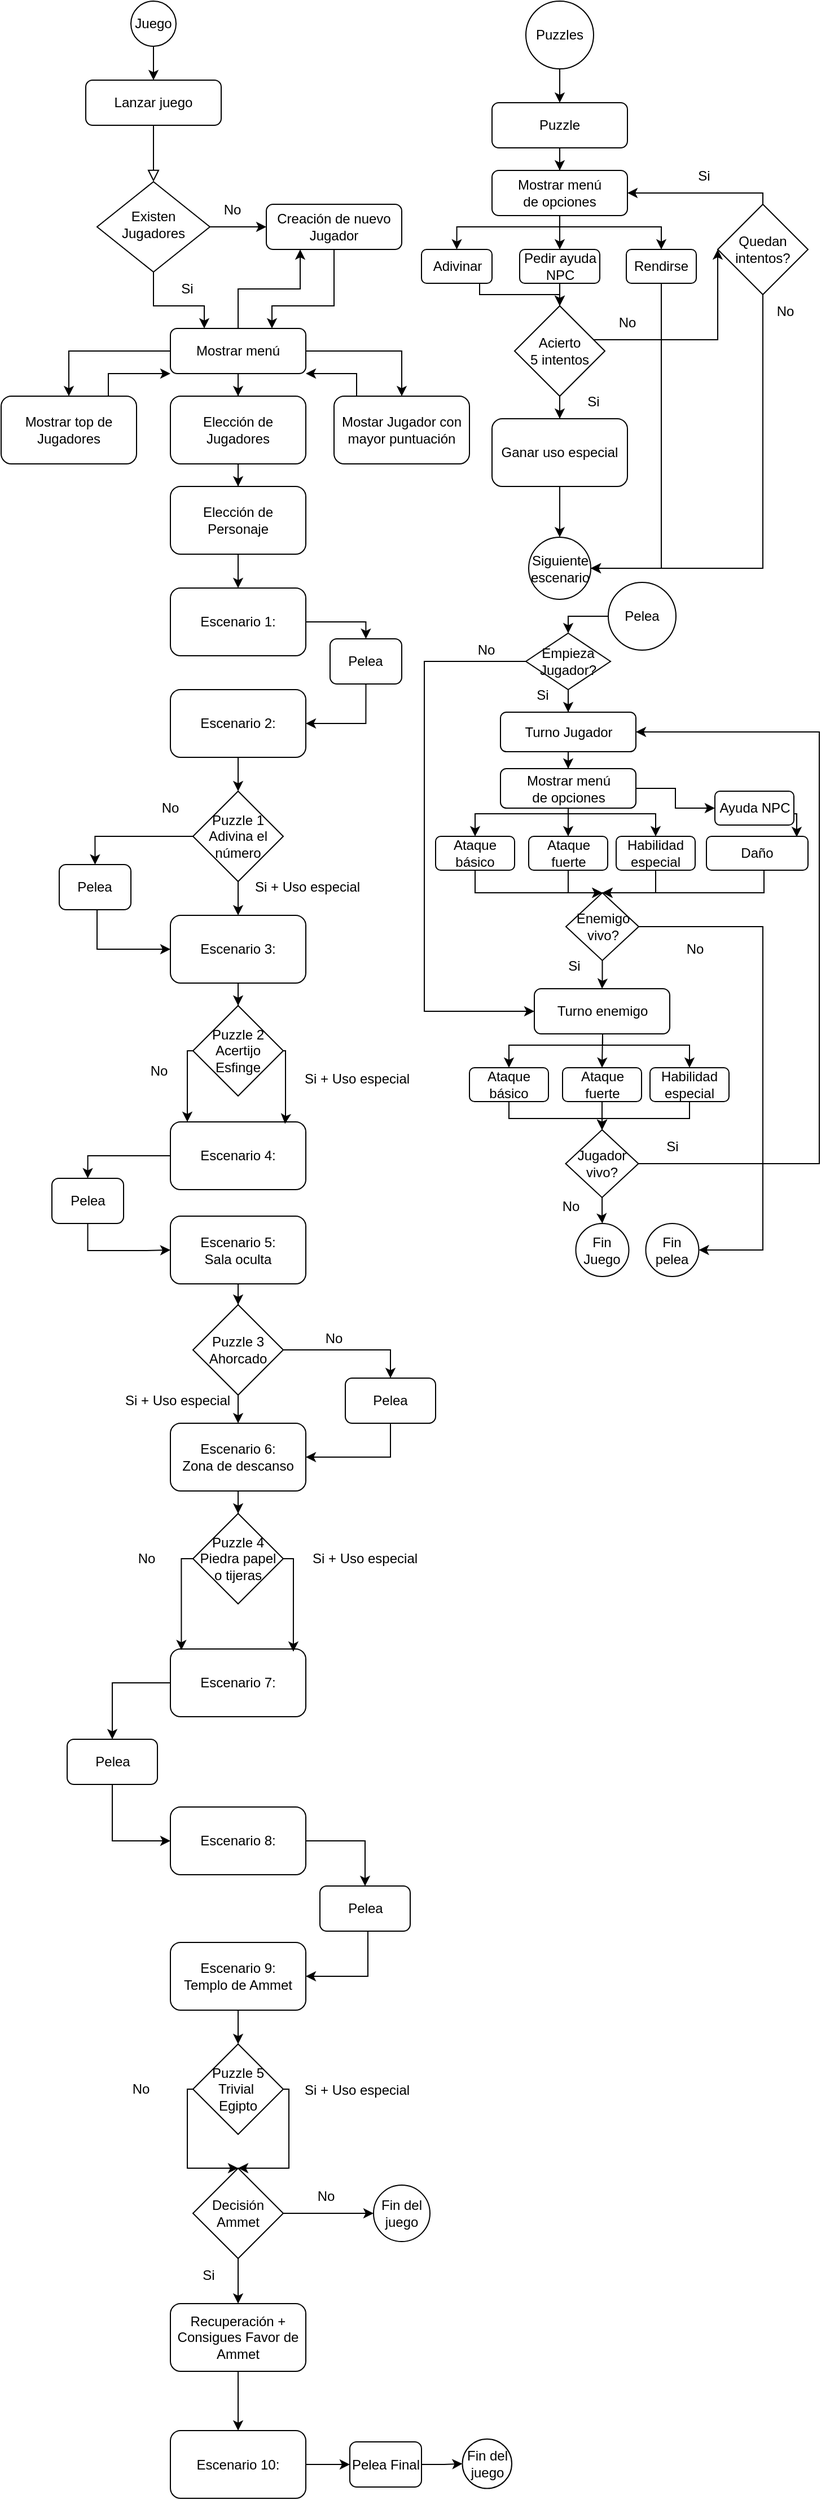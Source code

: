 <mxfile version="27.0.9">
  <diagram id="C5RBs43oDa-KdzZeNtuy" name="Page-1">
    <mxGraphModel dx="1123" dy="711" grid="1" gridSize="10" guides="1" tooltips="1" connect="1" arrows="1" fold="1" page="1" pageScale="1" pageWidth="827" pageHeight="1169" math="0" shadow="0">
      <root>
        <mxCell id="WIyWlLk6GJQsqaUBKTNV-0" />
        <mxCell id="WIyWlLk6GJQsqaUBKTNV-1" parent="WIyWlLk6GJQsqaUBKTNV-0" />
        <mxCell id="WIyWlLk6GJQsqaUBKTNV-2" value="" style="rounded=0;html=1;jettySize=auto;orthogonalLoop=1;fontSize=11;endArrow=block;endFill=0;endSize=8;strokeWidth=1;shadow=0;labelBackgroundColor=none;edgeStyle=orthogonalEdgeStyle;" parent="WIyWlLk6GJQsqaUBKTNV-1" source="WIyWlLk6GJQsqaUBKTNV-3" target="WIyWlLk6GJQsqaUBKTNV-6" edge="1">
          <mxGeometry relative="1" as="geometry" />
        </mxCell>
        <mxCell id="WIyWlLk6GJQsqaUBKTNV-3" value="Lanzar juego" style="rounded=1;whiteSpace=wrap;html=1;fontSize=12;glass=0;strokeWidth=1;shadow=0;" parent="WIyWlLk6GJQsqaUBKTNV-1" vertex="1">
          <mxGeometry x="160" y="80" width="120" height="40" as="geometry" />
        </mxCell>
        <mxCell id="_oAQgHQ9doe4E5g8mVp9-6" style="edgeStyle=orthogonalEdgeStyle;rounded=0;orthogonalLoop=1;jettySize=auto;html=1;entryX=0;entryY=0.5;entryDx=0;entryDy=0;" parent="WIyWlLk6GJQsqaUBKTNV-1" source="WIyWlLk6GJQsqaUBKTNV-6" target="WIyWlLk6GJQsqaUBKTNV-7" edge="1">
          <mxGeometry relative="1" as="geometry" />
        </mxCell>
        <mxCell id="_oAQgHQ9doe4E5g8mVp9-7" style="edgeStyle=orthogonalEdgeStyle;rounded=0;orthogonalLoop=1;jettySize=auto;html=1;entryX=0.25;entryY=0;entryDx=0;entryDy=0;" parent="WIyWlLk6GJQsqaUBKTNV-1" source="WIyWlLk6GJQsqaUBKTNV-6" target="_oAQgHQ9doe4E5g8mVp9-2" edge="1">
          <mxGeometry relative="1" as="geometry">
            <Array as="points">
              <mxPoint x="220" y="280" />
              <mxPoint x="265" y="280" />
            </Array>
          </mxGeometry>
        </mxCell>
        <mxCell id="WIyWlLk6GJQsqaUBKTNV-6" value="Existen Jugadores" style="rhombus;whiteSpace=wrap;html=1;shadow=0;fontFamily=Helvetica;fontSize=12;align=center;strokeWidth=1;spacing=6;spacingTop=-4;" parent="WIyWlLk6GJQsqaUBKTNV-1" vertex="1">
          <mxGeometry x="170" y="170" width="100" height="80" as="geometry" />
        </mxCell>
        <mxCell id="_oAQgHQ9doe4E5g8mVp9-12" style="edgeStyle=orthogonalEdgeStyle;rounded=0;orthogonalLoop=1;jettySize=auto;html=1;entryX=0.75;entryY=0;entryDx=0;entryDy=0;" parent="WIyWlLk6GJQsqaUBKTNV-1" source="WIyWlLk6GJQsqaUBKTNV-7" target="_oAQgHQ9doe4E5g8mVp9-2" edge="1">
          <mxGeometry relative="1" as="geometry">
            <Array as="points">
              <mxPoint x="380" y="280" />
              <mxPoint x="325" y="280" />
            </Array>
          </mxGeometry>
        </mxCell>
        <mxCell id="WIyWlLk6GJQsqaUBKTNV-7" value="Creación de nuevo Jugador" style="rounded=1;whiteSpace=wrap;html=1;fontSize=12;glass=0;strokeWidth=1;shadow=0;" parent="WIyWlLk6GJQsqaUBKTNV-1" vertex="1">
          <mxGeometry x="320" y="190" width="120" height="40" as="geometry" />
        </mxCell>
        <mxCell id="_oAQgHQ9doe4E5g8mVp9-1" style="edgeStyle=orthogonalEdgeStyle;rounded=0;orthogonalLoop=1;jettySize=auto;html=1;" parent="WIyWlLk6GJQsqaUBKTNV-1" source="_oAQgHQ9doe4E5g8mVp9-0" target="WIyWlLk6GJQsqaUBKTNV-3" edge="1">
          <mxGeometry relative="1" as="geometry" />
        </mxCell>
        <mxCell id="_oAQgHQ9doe4E5g8mVp9-0" value="Juego" style="ellipse;whiteSpace=wrap;html=1;aspect=fixed;" parent="WIyWlLk6GJQsqaUBKTNV-1" vertex="1">
          <mxGeometry x="200" y="10" width="40" height="40" as="geometry" />
        </mxCell>
        <mxCell id="_oAQgHQ9doe4E5g8mVp9-16" style="edgeStyle=orthogonalEdgeStyle;rounded=0;orthogonalLoop=1;jettySize=auto;html=1;" parent="WIyWlLk6GJQsqaUBKTNV-1" source="_oAQgHQ9doe4E5g8mVp9-2" target="_oAQgHQ9doe4E5g8mVp9-14" edge="1">
          <mxGeometry relative="1" as="geometry" />
        </mxCell>
        <mxCell id="_oAQgHQ9doe4E5g8mVp9-17" style="edgeStyle=orthogonalEdgeStyle;rounded=0;orthogonalLoop=1;jettySize=auto;html=1;" parent="WIyWlLk6GJQsqaUBKTNV-1" source="_oAQgHQ9doe4E5g8mVp9-2" target="_oAQgHQ9doe4E5g8mVp9-13" edge="1">
          <mxGeometry relative="1" as="geometry" />
        </mxCell>
        <mxCell id="_oAQgHQ9doe4E5g8mVp9-18" style="edgeStyle=orthogonalEdgeStyle;rounded=0;orthogonalLoop=1;jettySize=auto;html=1;" parent="WIyWlLk6GJQsqaUBKTNV-1" source="_oAQgHQ9doe4E5g8mVp9-2" target="_oAQgHQ9doe4E5g8mVp9-15" edge="1">
          <mxGeometry relative="1" as="geometry" />
        </mxCell>
        <mxCell id="MtcDqFp95zHoMJTxopEI-0" style="edgeStyle=orthogonalEdgeStyle;rounded=0;orthogonalLoop=1;jettySize=auto;html=1;entryX=0.25;entryY=1;entryDx=0;entryDy=0;" parent="WIyWlLk6GJQsqaUBKTNV-1" source="_oAQgHQ9doe4E5g8mVp9-2" target="WIyWlLk6GJQsqaUBKTNV-7" edge="1">
          <mxGeometry relative="1" as="geometry" />
        </mxCell>
        <mxCell id="_oAQgHQ9doe4E5g8mVp9-2" value="Mostrar menú" style="rounded=1;whiteSpace=wrap;html=1;" parent="WIyWlLk6GJQsqaUBKTNV-1" vertex="1">
          <mxGeometry x="235" y="300" width="120" height="40" as="geometry" />
        </mxCell>
        <mxCell id="_oAQgHQ9doe4E5g8mVp9-8" value="Si" style="text;html=1;align=center;verticalAlign=middle;whiteSpace=wrap;rounded=0;" parent="WIyWlLk6GJQsqaUBKTNV-1" vertex="1">
          <mxGeometry x="220" y="250" width="60" height="30" as="geometry" />
        </mxCell>
        <mxCell id="_oAQgHQ9doe4E5g8mVp9-9" value="No" style="text;html=1;align=center;verticalAlign=middle;whiteSpace=wrap;rounded=0;" parent="WIyWlLk6GJQsqaUBKTNV-1" vertex="1">
          <mxGeometry x="260" y="180" width="60" height="30" as="geometry" />
        </mxCell>
        <mxCell id="_oAQgHQ9doe4E5g8mVp9-20" style="edgeStyle=orthogonalEdgeStyle;rounded=0;orthogonalLoop=1;jettySize=auto;html=1;entryX=0;entryY=1;entryDx=0;entryDy=0;" parent="WIyWlLk6GJQsqaUBKTNV-1" source="_oAQgHQ9doe4E5g8mVp9-13" target="_oAQgHQ9doe4E5g8mVp9-2" edge="1">
          <mxGeometry relative="1" as="geometry">
            <Array as="points">
              <mxPoint x="180" y="340" />
            </Array>
          </mxGeometry>
        </mxCell>
        <mxCell id="_oAQgHQ9doe4E5g8mVp9-13" value="Mostrar top de Jugadores" style="rounded=1;whiteSpace=wrap;html=1;" parent="WIyWlLk6GJQsqaUBKTNV-1" vertex="1">
          <mxGeometry x="85" y="360" width="120" height="60" as="geometry" />
        </mxCell>
        <mxCell id="_oAQgHQ9doe4E5g8mVp9-22" style="edgeStyle=orthogonalEdgeStyle;rounded=0;orthogonalLoop=1;jettySize=auto;html=1;entryX=0.5;entryY=0;entryDx=0;entryDy=0;" parent="WIyWlLk6GJQsqaUBKTNV-1" source="_oAQgHQ9doe4E5g8mVp9-14" target="_oAQgHQ9doe4E5g8mVp9-21" edge="1">
          <mxGeometry relative="1" as="geometry" />
        </mxCell>
        <mxCell id="_oAQgHQ9doe4E5g8mVp9-14" value="Elección de Jugadores" style="rounded=1;whiteSpace=wrap;html=1;" parent="WIyWlLk6GJQsqaUBKTNV-1" vertex="1">
          <mxGeometry x="235" y="360" width="120" height="60" as="geometry" />
        </mxCell>
        <mxCell id="_oAQgHQ9doe4E5g8mVp9-19" style="edgeStyle=orthogonalEdgeStyle;rounded=0;orthogonalLoop=1;jettySize=auto;html=1;entryX=1;entryY=1;entryDx=0;entryDy=0;" parent="WIyWlLk6GJQsqaUBKTNV-1" source="_oAQgHQ9doe4E5g8mVp9-15" target="_oAQgHQ9doe4E5g8mVp9-2" edge="1">
          <mxGeometry relative="1" as="geometry">
            <Array as="points">
              <mxPoint x="400" y="340" />
            </Array>
          </mxGeometry>
        </mxCell>
        <mxCell id="_oAQgHQ9doe4E5g8mVp9-15" value="Mostar Jugador con mayor puntuación" style="rounded=1;whiteSpace=wrap;html=1;" parent="WIyWlLk6GJQsqaUBKTNV-1" vertex="1">
          <mxGeometry x="380" y="360" width="120" height="60" as="geometry" />
        </mxCell>
        <mxCell id="_oAQgHQ9doe4E5g8mVp9-24" style="edgeStyle=orthogonalEdgeStyle;rounded=0;orthogonalLoop=1;jettySize=auto;html=1;" parent="WIyWlLk6GJQsqaUBKTNV-1" source="_oAQgHQ9doe4E5g8mVp9-21" target="_oAQgHQ9doe4E5g8mVp9-23" edge="1">
          <mxGeometry relative="1" as="geometry" />
        </mxCell>
        <mxCell id="_oAQgHQ9doe4E5g8mVp9-21" value="Elección de Personaje" style="rounded=1;whiteSpace=wrap;html=1;" parent="WIyWlLk6GJQsqaUBKTNV-1" vertex="1">
          <mxGeometry x="235" y="440" width="120" height="60" as="geometry" />
        </mxCell>
        <mxCell id="_oAQgHQ9doe4E5g8mVp9-56" style="edgeStyle=orthogonalEdgeStyle;rounded=0;orthogonalLoop=1;jettySize=auto;html=1;entryX=0.5;entryY=0;entryDx=0;entryDy=0;" parent="WIyWlLk6GJQsqaUBKTNV-1" source="_oAQgHQ9doe4E5g8mVp9-23" target="MtcDqFp95zHoMJTxopEI-199" edge="1">
          <mxGeometry relative="1" as="geometry">
            <mxPoint x="380.0" y="560" as="targetPoint" />
            <Array as="points">
              <mxPoint x="408" y="560" />
            </Array>
          </mxGeometry>
        </mxCell>
        <mxCell id="_oAQgHQ9doe4E5g8mVp9-23" value="Escenario 1:" style="rounded=1;whiteSpace=wrap;html=1;" parent="WIyWlLk6GJQsqaUBKTNV-1" vertex="1">
          <mxGeometry x="235" y="530" width="120" height="60" as="geometry" />
        </mxCell>
        <mxCell id="MtcDqFp95zHoMJTxopEI-2" style="edgeStyle=orthogonalEdgeStyle;rounded=0;orthogonalLoop=1;jettySize=auto;html=1;entryX=1;entryY=0.5;entryDx=0;entryDy=0;exitX=0.5;exitY=1;exitDx=0;exitDy=0;" parent="WIyWlLk6GJQsqaUBKTNV-1" source="MtcDqFp95zHoMJTxopEI-199" target="_oAQgHQ9doe4E5g8mVp9-40" edge="1">
          <mxGeometry relative="1" as="geometry">
            <mxPoint x="425.0" y="635" as="sourcePoint" />
            <Array as="points">
              <mxPoint x="408" y="650" />
            </Array>
          </mxGeometry>
        </mxCell>
        <mxCell id="_oAQgHQ9doe4E5g8mVp9-61" style="edgeStyle=orthogonalEdgeStyle;rounded=0;orthogonalLoop=1;jettySize=auto;html=1;" parent="WIyWlLk6GJQsqaUBKTNV-1" source="_oAQgHQ9doe4E5g8mVp9-40" target="_oAQgHQ9doe4E5g8mVp9-60" edge="1">
          <mxGeometry relative="1" as="geometry" />
        </mxCell>
        <mxCell id="_oAQgHQ9doe4E5g8mVp9-40" value="Escenario 2:" style="rounded=1;whiteSpace=wrap;html=1;" parent="WIyWlLk6GJQsqaUBKTNV-1" vertex="1">
          <mxGeometry x="235" y="620" width="120" height="60" as="geometry" />
        </mxCell>
        <mxCell id="_oAQgHQ9doe4E5g8mVp9-65" style="edgeStyle=orthogonalEdgeStyle;rounded=0;orthogonalLoop=1;jettySize=auto;html=1;entryX=0.5;entryY=0;entryDx=0;entryDy=0;" parent="WIyWlLk6GJQsqaUBKTNV-1" source="_oAQgHQ9doe4E5g8mVp9-60" target="_oAQgHQ9doe4E5g8mVp9-64" edge="1">
          <mxGeometry relative="1" as="geometry" />
        </mxCell>
        <mxCell id="XIgQ0OOqWxFMapGrbs6A-8" style="edgeStyle=orthogonalEdgeStyle;rounded=0;orthogonalLoop=1;jettySize=auto;html=1;entryX=0.5;entryY=0;entryDx=0;entryDy=0;" edge="1" parent="WIyWlLk6GJQsqaUBKTNV-1" source="_oAQgHQ9doe4E5g8mVp9-60" target="MtcDqFp95zHoMJTxopEI-201">
          <mxGeometry relative="1" as="geometry" />
        </mxCell>
        <mxCell id="_oAQgHQ9doe4E5g8mVp9-60" value="Puzzle 1&lt;br&gt;&lt;div&gt;Adivina el número&lt;/div&gt;" style="rhombus;whiteSpace=wrap;html=1;" parent="WIyWlLk6GJQsqaUBKTNV-1" vertex="1">
          <mxGeometry x="255" y="710" width="80" height="80" as="geometry" />
        </mxCell>
        <mxCell id="_oAQgHQ9doe4E5g8mVp9-63" value="No" style="text;html=1;align=center;verticalAlign=middle;whiteSpace=wrap;rounded=0;" parent="WIyWlLk6GJQsqaUBKTNV-1" vertex="1">
          <mxGeometry x="200" y="710" width="70" height="30" as="geometry" />
        </mxCell>
        <mxCell id="XIgQ0OOqWxFMapGrbs6A-2" style="edgeStyle=orthogonalEdgeStyle;rounded=0;orthogonalLoop=1;jettySize=auto;html=1;" edge="1" parent="WIyWlLk6GJQsqaUBKTNV-1" source="_oAQgHQ9doe4E5g8mVp9-64" target="XIgQ0OOqWxFMapGrbs6A-1">
          <mxGeometry relative="1" as="geometry" />
        </mxCell>
        <mxCell id="_oAQgHQ9doe4E5g8mVp9-64" value="Escenario 3:" style="rounded=1;whiteSpace=wrap;html=1;" parent="WIyWlLk6GJQsqaUBKTNV-1" vertex="1">
          <mxGeometry x="235" y="820" width="120" height="60" as="geometry" />
        </mxCell>
        <mxCell id="_oAQgHQ9doe4E5g8mVp9-66" value="Si +&amp;nbsp;&lt;span style=&quot;background-color: transparent; color: light-dark(rgb(0, 0, 0), rgb(255, 255, 255));&quot;&gt;Uso especial&lt;/span&gt;" style="text;html=1;align=center;verticalAlign=middle;whiteSpace=wrap;rounded=0;" parent="WIyWlLk6GJQsqaUBKTNV-1" vertex="1">
          <mxGeometry x="299" y="780" width="115" height="30" as="geometry" />
        </mxCell>
        <mxCell id="MtcDqFp95zHoMJTxopEI-107" style="edgeStyle=orthogonalEdgeStyle;rounded=0;orthogonalLoop=1;jettySize=auto;html=1;entryX=0.5;entryY=0;entryDx=0;entryDy=0;" parent="WIyWlLk6GJQsqaUBKTNV-1" source="_oAQgHQ9doe4E5g8mVp9-82" target="MtcDqFp95zHoMJTxopEI-106" edge="1">
          <mxGeometry relative="1" as="geometry" />
        </mxCell>
        <mxCell id="_oAQgHQ9doe4E5g8mVp9-82" value="Escenario 4:" style="rounded=1;whiteSpace=wrap;html=1;" parent="WIyWlLk6GJQsqaUBKTNV-1" vertex="1">
          <mxGeometry x="235" y="1003" width="120" height="60" as="geometry" />
        </mxCell>
        <mxCell id="XIgQ0OOqWxFMapGrbs6A-6" style="edgeStyle=orthogonalEdgeStyle;rounded=0;orthogonalLoop=1;jettySize=auto;html=1;" edge="1" parent="WIyWlLk6GJQsqaUBKTNV-1" source="_oAQgHQ9doe4E5g8mVp9-104" target="XIgQ0OOqWxFMapGrbs6A-5">
          <mxGeometry relative="1" as="geometry" />
        </mxCell>
        <mxCell id="_oAQgHQ9doe4E5g8mVp9-104" value="Escenario 5:&lt;div&gt;Sala oculta&lt;/div&gt;" style="rounded=1;whiteSpace=wrap;html=1;" parent="WIyWlLk6GJQsqaUBKTNV-1" vertex="1">
          <mxGeometry x="235" y="1086.5" width="120" height="60" as="geometry" />
        </mxCell>
        <mxCell id="XIgQ0OOqWxFMapGrbs6A-15" style="edgeStyle=orthogonalEdgeStyle;rounded=0;orthogonalLoop=1;jettySize=auto;html=1;entryX=1;entryY=0.5;entryDx=0;entryDy=0;" edge="1" parent="WIyWlLk6GJQsqaUBKTNV-1" source="_oAQgHQ9doe4E5g8mVp9-109" target="_oAQgHQ9doe4E5g8mVp9-110">
          <mxGeometry relative="1" as="geometry">
            <Array as="points">
              <mxPoint x="430" y="1300" />
            </Array>
          </mxGeometry>
        </mxCell>
        <mxCell id="_oAQgHQ9doe4E5g8mVp9-109" value="Pelea" style="rounded=1;whiteSpace=wrap;html=1;" parent="WIyWlLk6GJQsqaUBKTNV-1" vertex="1">
          <mxGeometry x="390" y="1230" width="80" height="40" as="geometry" />
        </mxCell>
        <mxCell id="XIgQ0OOqWxFMapGrbs6A-19" style="edgeStyle=orthogonalEdgeStyle;rounded=0;orthogonalLoop=1;jettySize=auto;html=1;" edge="1" parent="WIyWlLk6GJQsqaUBKTNV-1" source="_oAQgHQ9doe4E5g8mVp9-110" target="XIgQ0OOqWxFMapGrbs6A-18">
          <mxGeometry relative="1" as="geometry" />
        </mxCell>
        <mxCell id="_oAQgHQ9doe4E5g8mVp9-110" value="Escenario 6:&lt;div&gt;Zona de descanso&lt;/div&gt;" style="rounded=1;whiteSpace=wrap;html=1;" parent="WIyWlLk6GJQsqaUBKTNV-1" vertex="1">
          <mxGeometry x="235" y="1270" width="120" height="60" as="geometry" />
        </mxCell>
        <mxCell id="XIgQ0OOqWxFMapGrbs6A-25" style="edgeStyle=orthogonalEdgeStyle;rounded=0;orthogonalLoop=1;jettySize=auto;html=1;entryX=0.5;entryY=0;entryDx=0;entryDy=0;" edge="1" parent="WIyWlLk6GJQsqaUBKTNV-1" source="_oAQgHQ9doe4E5g8mVp9-133" target="XIgQ0OOqWxFMapGrbs6A-24">
          <mxGeometry relative="1" as="geometry" />
        </mxCell>
        <mxCell id="_oAQgHQ9doe4E5g8mVp9-133" value="Escenario 7:" style="rounded=1;whiteSpace=wrap;html=1;" parent="WIyWlLk6GJQsqaUBKTNV-1" vertex="1">
          <mxGeometry x="235" y="1470" width="120" height="60" as="geometry" />
        </mxCell>
        <mxCell id="_oAQgHQ9doe4E5g8mVp9-135" value="Si +&amp;nbsp;&lt;span style=&quot;background-color: transparent; color: light-dark(rgb(0, 0, 0), rgb(255, 255, 255));&quot;&gt;Uso especial&lt;/span&gt;" style="text;html=1;align=center;verticalAlign=middle;whiteSpace=wrap;rounded=0;" parent="WIyWlLk6GJQsqaUBKTNV-1" vertex="1">
          <mxGeometry x="350" y="1375" width="115" height="30" as="geometry" />
        </mxCell>
        <mxCell id="XIgQ0OOqWxFMapGrbs6A-29" style="edgeStyle=orthogonalEdgeStyle;rounded=0;orthogonalLoop=1;jettySize=auto;html=1;entryX=0.5;entryY=0;entryDx=0;entryDy=0;" edge="1" parent="WIyWlLk6GJQsqaUBKTNV-1" source="_oAQgHQ9doe4E5g8mVp9-141" target="XIgQ0OOqWxFMapGrbs6A-27">
          <mxGeometry relative="1" as="geometry" />
        </mxCell>
        <mxCell id="_oAQgHQ9doe4E5g8mVp9-141" value="Escenario 8:" style="rounded=1;whiteSpace=wrap;html=1;" parent="WIyWlLk6GJQsqaUBKTNV-1" vertex="1">
          <mxGeometry x="235" y="1610" width="120" height="60" as="geometry" />
        </mxCell>
        <mxCell id="_oAQgHQ9doe4E5g8mVp9-144" value="No" style="text;html=1;align=center;verticalAlign=middle;whiteSpace=wrap;rounded=0;" parent="WIyWlLk6GJQsqaUBKTNV-1" vertex="1">
          <mxGeometry x="184" y="1375" width="60" height="30" as="geometry" />
        </mxCell>
        <mxCell id="XIgQ0OOqWxFMapGrbs6A-32" style="edgeStyle=orthogonalEdgeStyle;rounded=0;orthogonalLoop=1;jettySize=auto;html=1;entryX=0.5;entryY=0;entryDx=0;entryDy=0;" edge="1" parent="WIyWlLk6GJQsqaUBKTNV-1" source="_oAQgHQ9doe4E5g8mVp9-163" target="_oAQgHQ9doe4E5g8mVp9-169">
          <mxGeometry relative="1" as="geometry">
            <Array as="points">
              <mxPoint x="340" y="1860" />
              <mxPoint x="340" y="1930" />
            </Array>
          </mxGeometry>
        </mxCell>
        <mxCell id="XIgQ0OOqWxFMapGrbs6A-33" style="edgeStyle=orthogonalEdgeStyle;rounded=0;orthogonalLoop=1;jettySize=auto;html=1;" edge="1" parent="WIyWlLk6GJQsqaUBKTNV-1" source="_oAQgHQ9doe4E5g8mVp9-163" target="_oAQgHQ9doe4E5g8mVp9-169">
          <mxGeometry relative="1" as="geometry">
            <Array as="points">
              <mxPoint x="250" y="1860" />
              <mxPoint x="250" y="1930" />
            </Array>
          </mxGeometry>
        </mxCell>
        <mxCell id="_oAQgHQ9doe4E5g8mVp9-163" value="Puzzle 5&lt;div&gt;Trivial&amp;nbsp;&lt;/div&gt;&lt;div&gt;Egipto&lt;/div&gt;" style="rhombus;whiteSpace=wrap;html=1;" parent="WIyWlLk6GJQsqaUBKTNV-1" vertex="1">
          <mxGeometry x="255" y="1820" width="80" height="80" as="geometry" />
        </mxCell>
        <mxCell id="_oAQgHQ9doe4E5g8mVp9-165" value="No" style="text;html=1;align=center;verticalAlign=middle;whiteSpace=wrap;rounded=0;" parent="WIyWlLk6GJQsqaUBKTNV-1" vertex="1">
          <mxGeometry x="174" y="1846.25" width="70" height="27.5" as="geometry" />
        </mxCell>
        <mxCell id="_oAQgHQ9doe4E5g8mVp9-175" style="edgeStyle=orthogonalEdgeStyle;rounded=0;orthogonalLoop=1;jettySize=auto;html=1;entryX=0.5;entryY=0;entryDx=0;entryDy=0;" parent="WIyWlLk6GJQsqaUBKTNV-1" source="_oAQgHQ9doe4E5g8mVp9-169" target="_oAQgHQ9doe4E5g8mVp9-174" edge="1">
          <mxGeometry relative="1" as="geometry" />
        </mxCell>
        <mxCell id="_oAQgHQ9doe4E5g8mVp9-176" style="edgeStyle=orthogonalEdgeStyle;rounded=0;orthogonalLoop=1;jettySize=auto;html=1;" parent="WIyWlLk6GJQsqaUBKTNV-1" source="_oAQgHQ9doe4E5g8mVp9-169" target="_oAQgHQ9doe4E5g8mVp9-173" edge="1">
          <mxGeometry relative="1" as="geometry" />
        </mxCell>
        <mxCell id="_oAQgHQ9doe4E5g8mVp9-169" value="Decisión&lt;div&gt;Ammet&lt;/div&gt;" style="rhombus;whiteSpace=wrap;html=1;" parent="WIyWlLk6GJQsqaUBKTNV-1" vertex="1">
          <mxGeometry x="255" y="1930" width="80" height="80" as="geometry" />
        </mxCell>
        <mxCell id="_oAQgHQ9doe4E5g8mVp9-170" value="Si +&amp;nbsp;&lt;span style=&quot;background-color: transparent; color: light-dark(rgb(0, 0, 0), rgb(255, 255, 255));&quot;&gt;Uso especial&lt;/span&gt;" style="text;html=1;align=center;verticalAlign=middle;whiteSpace=wrap;rounded=0;" parent="WIyWlLk6GJQsqaUBKTNV-1" vertex="1">
          <mxGeometry x="342.5" y="1846.25" width="115" height="30" as="geometry" />
        </mxCell>
        <mxCell id="_oAQgHQ9doe4E5g8mVp9-173" value="Fin del juego" style="ellipse;whiteSpace=wrap;html=1;aspect=fixed;" parent="WIyWlLk6GJQsqaUBKTNV-1" vertex="1">
          <mxGeometry x="415" y="1945" width="50" height="50" as="geometry" />
        </mxCell>
        <mxCell id="_oAQgHQ9doe4E5g8mVp9-180" style="edgeStyle=orthogonalEdgeStyle;rounded=0;orthogonalLoop=1;jettySize=auto;html=1;entryX=0.5;entryY=0;entryDx=0;entryDy=0;" parent="WIyWlLk6GJQsqaUBKTNV-1" source="_oAQgHQ9doe4E5g8mVp9-174" target="_oAQgHQ9doe4E5g8mVp9-179" edge="1">
          <mxGeometry relative="1" as="geometry" />
        </mxCell>
        <mxCell id="_oAQgHQ9doe4E5g8mVp9-174" value="&lt;div&gt;Recuperación +&lt;/div&gt;Consigues Favor de Ammet" style="rounded=1;whiteSpace=wrap;html=1;" parent="WIyWlLk6GJQsqaUBKTNV-1" vertex="1">
          <mxGeometry x="235" y="2050" width="120" height="60" as="geometry" />
        </mxCell>
        <mxCell id="_oAQgHQ9doe4E5g8mVp9-177" value="No" style="text;html=1;align=center;verticalAlign=middle;whiteSpace=wrap;rounded=0;" parent="WIyWlLk6GJQsqaUBKTNV-1" vertex="1">
          <mxGeometry x="342.5" y="1940" width="60" height="30" as="geometry" />
        </mxCell>
        <mxCell id="_oAQgHQ9doe4E5g8mVp9-178" value="Si" style="text;html=1;align=center;verticalAlign=middle;whiteSpace=wrap;rounded=0;" parent="WIyWlLk6GJQsqaUBKTNV-1" vertex="1">
          <mxGeometry x="239" y="2010" width="60" height="30" as="geometry" />
        </mxCell>
        <mxCell id="_oAQgHQ9doe4E5g8mVp9-194" style="edgeStyle=orthogonalEdgeStyle;rounded=0;orthogonalLoop=1;jettySize=auto;html=1;entryX=0;entryY=0.5;entryDx=0;entryDy=0;" parent="WIyWlLk6GJQsqaUBKTNV-1" source="_oAQgHQ9doe4E5g8mVp9-179" target="MtcDqFp95zHoMJTxopEI-209" edge="1">
          <mxGeometry relative="1" as="geometry">
            <mxPoint x="460" y="2242.556" as="targetPoint" />
          </mxGeometry>
        </mxCell>
        <mxCell id="_oAQgHQ9doe4E5g8mVp9-179" value="Escenario 10:" style="rounded=1;whiteSpace=wrap;html=1;" parent="WIyWlLk6GJQsqaUBKTNV-1" vertex="1">
          <mxGeometry x="235" y="2162.5" width="120" height="60" as="geometry" />
        </mxCell>
        <mxCell id="_oAQgHQ9doe4E5g8mVp9-196" style="edgeStyle=orthogonalEdgeStyle;rounded=0;orthogonalLoop=1;jettySize=auto;html=1;" parent="WIyWlLk6GJQsqaUBKTNV-1" source="MtcDqFp95zHoMJTxopEI-209" target="_oAQgHQ9doe4E5g8mVp9-195" edge="1">
          <mxGeometry relative="1" as="geometry">
            <mxPoint x="535" y="2242.5" as="sourcePoint" />
          </mxGeometry>
        </mxCell>
        <mxCell id="_oAQgHQ9doe4E5g8mVp9-195" value="Fin del juego" style="ellipse;whiteSpace=wrap;html=1;aspect=fixed;" parent="WIyWlLk6GJQsqaUBKTNV-1" vertex="1">
          <mxGeometry x="493.75" y="2170" width="43.75" height="43.75" as="geometry" />
        </mxCell>
        <mxCell id="MtcDqFp95zHoMJTxopEI-11" style="edgeStyle=orthogonalEdgeStyle;rounded=0;orthogonalLoop=1;jettySize=auto;html=1;" parent="WIyWlLk6GJQsqaUBKTNV-1" source="MtcDqFp95zHoMJTxopEI-8" target="MtcDqFp95zHoMJTxopEI-10" edge="1">
          <mxGeometry relative="1" as="geometry" />
        </mxCell>
        <mxCell id="MtcDqFp95zHoMJTxopEI-8" value="Puzzles" style="ellipse;whiteSpace=wrap;html=1;aspect=fixed;" parent="WIyWlLk6GJQsqaUBKTNV-1" vertex="1">
          <mxGeometry x="550" y="10" width="60" height="60" as="geometry" />
        </mxCell>
        <mxCell id="MtcDqFp95zHoMJTxopEI-13" style="edgeStyle=orthogonalEdgeStyle;rounded=0;orthogonalLoop=1;jettySize=auto;html=1;" parent="WIyWlLk6GJQsqaUBKTNV-1" source="MtcDqFp95zHoMJTxopEI-10" target="MtcDqFp95zHoMJTxopEI-12" edge="1">
          <mxGeometry relative="1" as="geometry" />
        </mxCell>
        <mxCell id="MtcDqFp95zHoMJTxopEI-10" value="Puzzle" style="rounded=1;whiteSpace=wrap;html=1;" parent="WIyWlLk6GJQsqaUBKTNV-1" vertex="1">
          <mxGeometry x="520" y="100" width="120" height="40" as="geometry" />
        </mxCell>
        <mxCell id="MtcDqFp95zHoMJTxopEI-53" style="edgeStyle=orthogonalEdgeStyle;rounded=0;orthogonalLoop=1;jettySize=auto;html=1;entryX=0.5;entryY=0;entryDx=0;entryDy=0;" parent="WIyWlLk6GJQsqaUBKTNV-1" target="MtcDqFp95zHoMJTxopEI-50" edge="1">
          <mxGeometry relative="1" as="geometry">
            <mxPoint x="580" y="210" as="sourcePoint" />
          </mxGeometry>
        </mxCell>
        <mxCell id="MtcDqFp95zHoMJTxopEI-54" style="edgeStyle=orthogonalEdgeStyle;rounded=0;orthogonalLoop=1;jettySize=auto;html=1;entryX=0.5;entryY=0;entryDx=0;entryDy=0;" parent="WIyWlLk6GJQsqaUBKTNV-1" target="MtcDqFp95zHoMJTxopEI-51" edge="1">
          <mxGeometry relative="1" as="geometry">
            <mxPoint x="580" y="210" as="sourcePoint" />
            <Array as="points">
              <mxPoint x="670" y="210" />
            </Array>
          </mxGeometry>
        </mxCell>
        <mxCell id="MtcDqFp95zHoMJTxopEI-55" style="edgeStyle=orthogonalEdgeStyle;rounded=0;orthogonalLoop=1;jettySize=auto;html=1;entryX=0.5;entryY=0;entryDx=0;entryDy=0;exitX=0.5;exitY=1;exitDx=0;exitDy=0;" parent="WIyWlLk6GJQsqaUBKTNV-1" source="MtcDqFp95zHoMJTxopEI-12" target="MtcDqFp95zHoMJTxopEI-49" edge="1">
          <mxGeometry relative="1" as="geometry">
            <mxPoint x="580" y="210" as="sourcePoint" />
            <Array as="points">
              <mxPoint x="580" y="210" />
              <mxPoint x="489" y="210" />
            </Array>
          </mxGeometry>
        </mxCell>
        <mxCell id="MtcDqFp95zHoMJTxopEI-12" value="Mostrar menú&lt;div&gt;de opciones&lt;/div&gt;" style="rounded=1;whiteSpace=wrap;html=1;" parent="WIyWlLk6GJQsqaUBKTNV-1" vertex="1">
          <mxGeometry x="520" y="160" width="120" height="40" as="geometry" />
        </mxCell>
        <mxCell id="MtcDqFp95zHoMJTxopEI-18" style="edgeStyle=orthogonalEdgeStyle;rounded=0;orthogonalLoop=1;jettySize=auto;html=1;" parent="WIyWlLk6GJQsqaUBKTNV-1" source="MtcDqFp95zHoMJTxopEI-14" target="MtcDqFp95zHoMJTxopEI-17" edge="1">
          <mxGeometry relative="1" as="geometry" />
        </mxCell>
        <mxCell id="MtcDqFp95zHoMJTxopEI-52" style="edgeStyle=orthogonalEdgeStyle;rounded=0;orthogonalLoop=1;jettySize=auto;html=1;entryX=1;entryY=0.5;entryDx=0;entryDy=0;" parent="WIyWlLk6GJQsqaUBKTNV-1" source="EOmRAi8VKlLGIfQr5zz0-1" target="MtcDqFp95zHoMJTxopEI-12" edge="1">
          <mxGeometry relative="1" as="geometry">
            <mxPoint x="700" y="140" as="targetPoint" />
            <Array as="points">
              <mxPoint x="760" y="180" />
            </Array>
          </mxGeometry>
        </mxCell>
        <mxCell id="MtcDqFp95zHoMJTxopEI-14" value="Acierto&lt;div&gt;5 intentos&lt;/div&gt;" style="rhombus;whiteSpace=wrap;html=1;" parent="WIyWlLk6GJQsqaUBKTNV-1" vertex="1">
          <mxGeometry x="540" y="280" width="80" height="80" as="geometry" />
        </mxCell>
        <mxCell id="MtcDqFp95zHoMJTxopEI-22" style="edgeStyle=orthogonalEdgeStyle;rounded=0;orthogonalLoop=1;jettySize=auto;html=1;" parent="WIyWlLk6GJQsqaUBKTNV-1" source="MtcDqFp95zHoMJTxopEI-17" target="MtcDqFp95zHoMJTxopEI-21" edge="1">
          <mxGeometry relative="1" as="geometry" />
        </mxCell>
        <mxCell id="MtcDqFp95zHoMJTxopEI-17" value="Ganar uso especial" style="rounded=1;whiteSpace=wrap;html=1;" parent="WIyWlLk6GJQsqaUBKTNV-1" vertex="1">
          <mxGeometry x="520" y="380" width="120" height="60" as="geometry" />
        </mxCell>
        <mxCell id="MtcDqFp95zHoMJTxopEI-19" value="No" style="text;html=1;align=center;verticalAlign=middle;whiteSpace=wrap;rounded=0;" parent="WIyWlLk6GJQsqaUBKTNV-1" vertex="1">
          <mxGeometry x="610" y="280" width="60" height="30" as="geometry" />
        </mxCell>
        <mxCell id="MtcDqFp95zHoMJTxopEI-20" value="Si" style="text;html=1;align=center;verticalAlign=middle;whiteSpace=wrap;rounded=0;" parent="WIyWlLk6GJQsqaUBKTNV-1" vertex="1">
          <mxGeometry x="580" y="350" width="60" height="30" as="geometry" />
        </mxCell>
        <mxCell id="MtcDqFp95zHoMJTxopEI-21" value="Siguiente escenario" style="ellipse;whiteSpace=wrap;html=1;aspect=fixed;" parent="WIyWlLk6GJQsqaUBKTNV-1" vertex="1">
          <mxGeometry x="552.5" y="485" width="55" height="55" as="geometry" />
        </mxCell>
        <mxCell id="MtcDqFp95zHoMJTxopEI-99" style="edgeStyle=orthogonalEdgeStyle;rounded=0;orthogonalLoop=1;jettySize=auto;html=1;entryX=0.5;entryY=0;entryDx=0;entryDy=0;" parent="WIyWlLk6GJQsqaUBKTNV-1" source="MtcDqFp95zHoMJTxopEI-24" target="MtcDqFp95zHoMJTxopEI-98" edge="1">
          <mxGeometry relative="1" as="geometry">
            <Array as="points">
              <mxPoint x="587" y="555" />
            </Array>
          </mxGeometry>
        </mxCell>
        <mxCell id="MtcDqFp95zHoMJTxopEI-24" value="Pelea" style="ellipse;whiteSpace=wrap;html=1;aspect=fixed;" parent="WIyWlLk6GJQsqaUBKTNV-1" vertex="1">
          <mxGeometry x="623" y="525" width="60" height="60" as="geometry" />
        </mxCell>
        <mxCell id="MtcDqFp95zHoMJTxopEI-25" style="edgeStyle=orthogonalEdgeStyle;rounded=0;orthogonalLoop=1;jettySize=auto;html=1;" parent="WIyWlLk6GJQsqaUBKTNV-1" source="MtcDqFp95zHoMJTxopEI-26" target="MtcDqFp95zHoMJTxopEI-28" edge="1">
          <mxGeometry relative="1" as="geometry" />
        </mxCell>
        <mxCell id="MtcDqFp95zHoMJTxopEI-26" value="Turno Jugador" style="rounded=1;whiteSpace=wrap;html=1;" parent="WIyWlLk6GJQsqaUBKTNV-1" vertex="1">
          <mxGeometry x="527.5" y="640" width="120" height="35" as="geometry" />
        </mxCell>
        <mxCell id="MtcDqFp95zHoMJTxopEI-43" style="edgeStyle=orthogonalEdgeStyle;rounded=0;orthogonalLoop=1;jettySize=auto;html=1;entryX=0.5;entryY=0;entryDx=0;entryDy=0;" parent="WIyWlLk6GJQsqaUBKTNV-1" source="MtcDqFp95zHoMJTxopEI-28" target="MtcDqFp95zHoMJTxopEI-39" edge="1">
          <mxGeometry relative="1" as="geometry">
            <Array as="points">
              <mxPoint x="588" y="730" />
              <mxPoint x="665" y="730" />
            </Array>
          </mxGeometry>
        </mxCell>
        <mxCell id="MtcDqFp95zHoMJTxopEI-44" style="edgeStyle=orthogonalEdgeStyle;rounded=0;orthogonalLoop=1;jettySize=auto;html=1;entryX=0.5;entryY=0;entryDx=0;entryDy=0;" parent="WIyWlLk6GJQsqaUBKTNV-1" source="MtcDqFp95zHoMJTxopEI-28" target="MtcDqFp95zHoMJTxopEI-37" edge="1">
          <mxGeometry relative="1" as="geometry">
            <Array as="points">
              <mxPoint x="588" y="730" />
              <mxPoint x="505" y="730" />
            </Array>
          </mxGeometry>
        </mxCell>
        <mxCell id="MtcDqFp95zHoMJTxopEI-48" style="edgeStyle=orthogonalEdgeStyle;rounded=0;orthogonalLoop=1;jettySize=auto;html=1;" parent="WIyWlLk6GJQsqaUBKTNV-1" source="MtcDqFp95zHoMJTxopEI-28" target="MtcDqFp95zHoMJTxopEI-46" edge="1">
          <mxGeometry relative="1" as="geometry" />
        </mxCell>
        <mxCell id="MtcDqFp95zHoMJTxopEI-62" style="edgeStyle=orthogonalEdgeStyle;rounded=0;orthogonalLoop=1;jettySize=auto;html=1;entryX=0.5;entryY=0;entryDx=0;entryDy=0;" parent="WIyWlLk6GJQsqaUBKTNV-1" source="MtcDqFp95zHoMJTxopEI-28" target="MtcDqFp95zHoMJTxopEI-38" edge="1">
          <mxGeometry relative="1" as="geometry" />
        </mxCell>
        <mxCell id="MtcDqFp95zHoMJTxopEI-28" value="Mostrar menú&lt;div&gt;de opciones&lt;/div&gt;" style="rounded=1;whiteSpace=wrap;html=1;" parent="WIyWlLk6GJQsqaUBKTNV-1" vertex="1">
          <mxGeometry x="527.5" y="690" width="120" height="35" as="geometry" />
        </mxCell>
        <mxCell id="MtcDqFp95zHoMJTxopEI-89" style="edgeStyle=orthogonalEdgeStyle;rounded=0;orthogonalLoop=1;jettySize=auto;html=1;entryX=0.5;entryY=0;entryDx=0;entryDy=0;" parent="WIyWlLk6GJQsqaUBKTNV-1" source="MtcDqFp95zHoMJTxopEI-37" target="MtcDqFp95zHoMJTxopEI-85" edge="1">
          <mxGeometry relative="1" as="geometry">
            <Array as="points">
              <mxPoint x="505" y="800" />
            </Array>
          </mxGeometry>
        </mxCell>
        <mxCell id="MtcDqFp95zHoMJTxopEI-37" value="Ataque básico" style="rounded=1;whiteSpace=wrap;html=1;" parent="WIyWlLk6GJQsqaUBKTNV-1" vertex="1">
          <mxGeometry x="470" y="750" width="70" height="30" as="geometry" />
        </mxCell>
        <mxCell id="MtcDqFp95zHoMJTxopEI-90" style="edgeStyle=orthogonalEdgeStyle;rounded=0;orthogonalLoop=1;jettySize=auto;html=1;entryX=0.5;entryY=0;entryDx=0;entryDy=0;" parent="WIyWlLk6GJQsqaUBKTNV-1" source="MtcDqFp95zHoMJTxopEI-38" target="MtcDqFp95zHoMJTxopEI-85" edge="1">
          <mxGeometry relative="1" as="geometry" />
        </mxCell>
        <mxCell id="MtcDqFp95zHoMJTxopEI-38" value="Ataque fuerte" style="rounded=1;whiteSpace=wrap;html=1;" parent="WIyWlLk6GJQsqaUBKTNV-1" vertex="1">
          <mxGeometry x="552.5" y="750" width="70" height="30" as="geometry" />
        </mxCell>
        <mxCell id="MtcDqFp95zHoMJTxopEI-91" style="edgeStyle=orthogonalEdgeStyle;rounded=0;orthogonalLoop=1;jettySize=auto;html=1;entryX=0.5;entryY=0;entryDx=0;entryDy=0;" parent="WIyWlLk6GJQsqaUBKTNV-1" source="MtcDqFp95zHoMJTxopEI-39" target="MtcDqFp95zHoMJTxopEI-85" edge="1">
          <mxGeometry relative="1" as="geometry" />
        </mxCell>
        <mxCell id="MtcDqFp95zHoMJTxopEI-39" value="Habilidad especial" style="rounded=1;whiteSpace=wrap;html=1;" parent="WIyWlLk6GJQsqaUBKTNV-1" vertex="1">
          <mxGeometry x="630" y="750" width="70" height="30" as="geometry" />
        </mxCell>
        <mxCell id="MtcDqFp95zHoMJTxopEI-46" value="Ayuda NPC" style="rounded=1;whiteSpace=wrap;html=1;" parent="WIyWlLk6GJQsqaUBKTNV-1" vertex="1">
          <mxGeometry x="717.5" y="710" width="70" height="30" as="geometry" />
        </mxCell>
        <mxCell id="MtcDqFp95zHoMJTxopEI-56" style="edgeStyle=orthogonalEdgeStyle;rounded=0;orthogonalLoop=1;jettySize=auto;html=1;" parent="WIyWlLk6GJQsqaUBKTNV-1" source="MtcDqFp95zHoMJTxopEI-49" target="MtcDqFp95zHoMJTxopEI-14" edge="1">
          <mxGeometry relative="1" as="geometry">
            <Array as="points">
              <mxPoint x="509" y="270" />
            </Array>
          </mxGeometry>
        </mxCell>
        <mxCell id="MtcDqFp95zHoMJTxopEI-49" value="Adivinar" style="rounded=1;whiteSpace=wrap;html=1;" parent="WIyWlLk6GJQsqaUBKTNV-1" vertex="1">
          <mxGeometry x="457.5" y="230" width="62.5" height="30" as="geometry" />
        </mxCell>
        <mxCell id="MtcDqFp95zHoMJTxopEI-58" style="edgeStyle=orthogonalEdgeStyle;rounded=0;orthogonalLoop=1;jettySize=auto;html=1;" parent="WIyWlLk6GJQsqaUBKTNV-1" source="MtcDqFp95zHoMJTxopEI-50" target="MtcDqFp95zHoMJTxopEI-14" edge="1">
          <mxGeometry relative="1" as="geometry" />
        </mxCell>
        <mxCell id="MtcDqFp95zHoMJTxopEI-50" value="Pedir ayuda NPC" style="rounded=1;whiteSpace=wrap;html=1;" parent="WIyWlLk6GJQsqaUBKTNV-1" vertex="1">
          <mxGeometry x="544.5" y="230" width="71" height="30" as="geometry" />
        </mxCell>
        <mxCell id="EOmRAi8VKlLGIfQr5zz0-5" style="edgeStyle=orthogonalEdgeStyle;rounded=0;orthogonalLoop=1;jettySize=auto;html=1;entryX=1;entryY=0.5;entryDx=0;entryDy=0;" parent="WIyWlLk6GJQsqaUBKTNV-1" source="MtcDqFp95zHoMJTxopEI-51" target="MtcDqFp95zHoMJTxopEI-21" edge="1">
          <mxGeometry relative="1" as="geometry">
            <Array as="points">
              <mxPoint x="670" y="513" />
            </Array>
          </mxGeometry>
        </mxCell>
        <mxCell id="MtcDqFp95zHoMJTxopEI-51" value="Rendirse" style="rounded=1;whiteSpace=wrap;html=1;" parent="WIyWlLk6GJQsqaUBKTNV-1" vertex="1">
          <mxGeometry x="639" y="230" width="62" height="30" as="geometry" />
        </mxCell>
        <mxCell id="MtcDqFp95zHoMJTxopEI-92" style="edgeStyle=orthogonalEdgeStyle;rounded=0;orthogonalLoop=1;jettySize=auto;html=1;entryX=0.5;entryY=0;entryDx=0;entryDy=0;" parent="WIyWlLk6GJQsqaUBKTNV-1" source="MtcDqFp95zHoMJTxopEI-60" target="MtcDqFp95zHoMJTxopEI-85" edge="1">
          <mxGeometry relative="1" as="geometry">
            <Array as="points">
              <mxPoint x="761" y="800" />
            </Array>
          </mxGeometry>
        </mxCell>
        <mxCell id="MtcDqFp95zHoMJTxopEI-60" value="Daño" style="rounded=1;whiteSpace=wrap;html=1;" parent="WIyWlLk6GJQsqaUBKTNV-1" vertex="1">
          <mxGeometry x="710" y="750" width="90" height="30" as="geometry" />
        </mxCell>
        <mxCell id="MtcDqFp95zHoMJTxopEI-64" style="edgeStyle=orthogonalEdgeStyle;rounded=0;orthogonalLoop=1;jettySize=auto;html=1;entryX=0.883;entryY=0.019;entryDx=0;entryDy=0;entryPerimeter=0;" parent="WIyWlLk6GJQsqaUBKTNV-1" source="MtcDqFp95zHoMJTxopEI-46" target="MtcDqFp95zHoMJTxopEI-60" edge="1">
          <mxGeometry relative="1" as="geometry">
            <Array as="points">
              <mxPoint x="790" y="730" />
              <mxPoint x="790" y="751" />
            </Array>
          </mxGeometry>
        </mxCell>
        <mxCell id="MtcDqFp95zHoMJTxopEI-65" value="Turno enemigo" style="rounded=1;whiteSpace=wrap;html=1;" parent="WIyWlLk6GJQsqaUBKTNV-1" vertex="1">
          <mxGeometry x="557.5" y="885" width="120" height="40" as="geometry" />
        </mxCell>
        <mxCell id="MtcDqFp95zHoMJTxopEI-73" style="edgeStyle=orthogonalEdgeStyle;rounded=0;orthogonalLoop=1;jettySize=auto;html=1;entryX=0.5;entryY=0;entryDx=0;entryDy=0;" parent="WIyWlLk6GJQsqaUBKTNV-1" target="MtcDqFp95zHoMJTxopEI-81" edge="1">
          <mxGeometry relative="1" as="geometry">
            <mxPoint x="618" y="925" as="sourcePoint" />
            <Array as="points">
              <mxPoint x="618" y="935" />
              <mxPoint x="695" y="935" />
            </Array>
          </mxGeometry>
        </mxCell>
        <mxCell id="MtcDqFp95zHoMJTxopEI-74" style="edgeStyle=orthogonalEdgeStyle;rounded=0;orthogonalLoop=1;jettySize=auto;html=1;entryX=0.5;entryY=0;entryDx=0;entryDy=0;" parent="WIyWlLk6GJQsqaUBKTNV-1" target="MtcDqFp95zHoMJTxopEI-77" edge="1">
          <mxGeometry relative="1" as="geometry">
            <mxPoint x="618" y="925" as="sourcePoint" />
            <Array as="points">
              <mxPoint x="618" y="935" />
              <mxPoint x="535" y="935" />
            </Array>
          </mxGeometry>
        </mxCell>
        <mxCell id="MtcDqFp95zHoMJTxopEI-75" style="edgeStyle=orthogonalEdgeStyle;rounded=0;orthogonalLoop=1;jettySize=auto;html=1;entryX=0.5;entryY=0;entryDx=0;entryDy=0;" parent="WIyWlLk6GJQsqaUBKTNV-1" target="MtcDqFp95zHoMJTxopEI-79" edge="1">
          <mxGeometry relative="1" as="geometry">
            <mxPoint x="618" y="925" as="sourcePoint" />
          </mxGeometry>
        </mxCell>
        <mxCell id="MtcDqFp95zHoMJTxopEI-216" style="edgeStyle=orthogonalEdgeStyle;rounded=0;orthogonalLoop=1;jettySize=auto;html=1;entryX=0.5;entryY=0;entryDx=0;entryDy=0;" parent="WIyWlLk6GJQsqaUBKTNV-1" source="MtcDqFp95zHoMJTxopEI-77" target="MtcDqFp95zHoMJTxopEI-211" edge="1">
          <mxGeometry relative="1" as="geometry">
            <Array as="points">
              <mxPoint x="535" y="1000" />
              <mxPoint x="618" y="1000" />
            </Array>
          </mxGeometry>
        </mxCell>
        <mxCell id="MtcDqFp95zHoMJTxopEI-77" value="Ataque básico" style="rounded=1;whiteSpace=wrap;html=1;" parent="WIyWlLk6GJQsqaUBKTNV-1" vertex="1">
          <mxGeometry x="500" y="955" width="70" height="30" as="geometry" />
        </mxCell>
        <mxCell id="MtcDqFp95zHoMJTxopEI-215" style="edgeStyle=orthogonalEdgeStyle;rounded=0;orthogonalLoop=1;jettySize=auto;html=1;entryX=0.5;entryY=0;entryDx=0;entryDy=0;" parent="WIyWlLk6GJQsqaUBKTNV-1" source="MtcDqFp95zHoMJTxopEI-79" target="MtcDqFp95zHoMJTxopEI-211" edge="1">
          <mxGeometry relative="1" as="geometry" />
        </mxCell>
        <mxCell id="MtcDqFp95zHoMJTxopEI-79" value="Ataque fuerte" style="rounded=1;whiteSpace=wrap;html=1;" parent="WIyWlLk6GJQsqaUBKTNV-1" vertex="1">
          <mxGeometry x="582.5" y="955" width="70" height="30" as="geometry" />
        </mxCell>
        <mxCell id="MtcDqFp95zHoMJTxopEI-214" style="edgeStyle=orthogonalEdgeStyle;rounded=0;orthogonalLoop=1;jettySize=auto;html=1;entryX=0.5;entryY=0;entryDx=0;entryDy=0;" parent="WIyWlLk6GJQsqaUBKTNV-1" source="MtcDqFp95zHoMJTxopEI-81" target="MtcDqFp95zHoMJTxopEI-211" edge="1">
          <mxGeometry relative="1" as="geometry">
            <Array as="points">
              <mxPoint x="695" y="1000" />
              <mxPoint x="618" y="1000" />
            </Array>
          </mxGeometry>
        </mxCell>
        <mxCell id="MtcDqFp95zHoMJTxopEI-81" value="Habilidad especial" style="rounded=1;whiteSpace=wrap;html=1;" parent="WIyWlLk6GJQsqaUBKTNV-1" vertex="1">
          <mxGeometry x="660" y="955" width="70" height="30" as="geometry" />
        </mxCell>
        <mxCell id="MtcDqFp95zHoMJTxopEI-88" style="edgeStyle=orthogonalEdgeStyle;rounded=0;orthogonalLoop=1;jettySize=auto;html=1;entryX=0.5;entryY=0;entryDx=0;entryDy=0;" parent="WIyWlLk6GJQsqaUBKTNV-1" source="MtcDqFp95zHoMJTxopEI-85" target="MtcDqFp95zHoMJTxopEI-65" edge="1">
          <mxGeometry relative="1" as="geometry" />
        </mxCell>
        <mxCell id="MtcDqFp95zHoMJTxopEI-97" style="edgeStyle=orthogonalEdgeStyle;rounded=0;orthogonalLoop=1;jettySize=auto;html=1;entryX=1;entryY=0.5;entryDx=0;entryDy=0;" parent="WIyWlLk6GJQsqaUBKTNV-1" source="MtcDqFp95zHoMJTxopEI-85" target="MtcDqFp95zHoMJTxopEI-96" edge="1">
          <mxGeometry relative="1" as="geometry">
            <mxPoint x="650" y="1100" as="targetPoint" />
            <Array as="points">
              <mxPoint x="760" y="830" />
              <mxPoint x="760" y="1117" />
            </Array>
          </mxGeometry>
        </mxCell>
        <mxCell id="MtcDqFp95zHoMJTxopEI-85" value="Enemigo vivo?" style="rhombus;whiteSpace=wrap;html=1;" parent="WIyWlLk6GJQsqaUBKTNV-1" vertex="1">
          <mxGeometry x="585.5" y="800" width="64.5" height="60" as="geometry" />
        </mxCell>
        <mxCell id="MtcDqFp95zHoMJTxopEI-93" value="Si" style="text;html=1;align=center;verticalAlign=middle;whiteSpace=wrap;rounded=0;" parent="WIyWlLk6GJQsqaUBKTNV-1" vertex="1">
          <mxGeometry x="563" y="850" width="60" height="30" as="geometry" />
        </mxCell>
        <mxCell id="MtcDqFp95zHoMJTxopEI-94" value="No" style="text;html=1;align=center;verticalAlign=middle;whiteSpace=wrap;rounded=0;" parent="WIyWlLk6GJQsqaUBKTNV-1" vertex="1">
          <mxGeometry x="670" y="835" width="60" height="30" as="geometry" />
        </mxCell>
        <mxCell id="MtcDqFp95zHoMJTxopEI-96" value="Fin pelea" style="ellipse;whiteSpace=wrap;html=1;aspect=fixed;" parent="WIyWlLk6GJQsqaUBKTNV-1" vertex="1">
          <mxGeometry x="656.25" y="1093" width="47" height="47" as="geometry" />
        </mxCell>
        <mxCell id="MtcDqFp95zHoMJTxopEI-100" style="edgeStyle=orthogonalEdgeStyle;rounded=0;orthogonalLoop=1;jettySize=auto;html=1;" parent="WIyWlLk6GJQsqaUBKTNV-1" source="MtcDqFp95zHoMJTxopEI-98" target="MtcDqFp95zHoMJTxopEI-26" edge="1">
          <mxGeometry relative="1" as="geometry" />
        </mxCell>
        <mxCell id="MtcDqFp95zHoMJTxopEI-102" style="edgeStyle=orthogonalEdgeStyle;rounded=0;orthogonalLoop=1;jettySize=auto;html=1;entryX=0;entryY=0.5;entryDx=0;entryDy=0;" parent="WIyWlLk6GJQsqaUBKTNV-1" source="MtcDqFp95zHoMJTxopEI-98" target="MtcDqFp95zHoMJTxopEI-65" edge="1">
          <mxGeometry relative="1" as="geometry">
            <Array as="points">
              <mxPoint x="460" y="595" />
              <mxPoint x="460" y="905" />
            </Array>
          </mxGeometry>
        </mxCell>
        <mxCell id="MtcDqFp95zHoMJTxopEI-98" value="Empieza&lt;div&gt;Jugador?&lt;/div&gt;" style="rhombus;whiteSpace=wrap;html=1;" parent="WIyWlLk6GJQsqaUBKTNV-1" vertex="1">
          <mxGeometry x="550" y="570" width="75" height="50" as="geometry" />
        </mxCell>
        <mxCell id="MtcDqFp95zHoMJTxopEI-101" value="Si" style="text;html=1;align=center;verticalAlign=middle;whiteSpace=wrap;rounded=0;" parent="WIyWlLk6GJQsqaUBKTNV-1" vertex="1">
          <mxGeometry x="535" y="610" width="60" height="30" as="geometry" />
        </mxCell>
        <mxCell id="MtcDqFp95zHoMJTxopEI-104" value="No" style="text;html=1;align=center;verticalAlign=middle;whiteSpace=wrap;rounded=0;" parent="WIyWlLk6GJQsqaUBKTNV-1" vertex="1">
          <mxGeometry x="485" y="570" width="60" height="30" as="geometry" />
        </mxCell>
        <mxCell id="XIgQ0OOqWxFMapGrbs6A-3" style="edgeStyle=orthogonalEdgeStyle;rounded=0;orthogonalLoop=1;jettySize=auto;html=1;entryX=0;entryY=0.5;entryDx=0;entryDy=0;" edge="1" parent="WIyWlLk6GJQsqaUBKTNV-1" source="MtcDqFp95zHoMJTxopEI-106" target="_oAQgHQ9doe4E5g8mVp9-104">
          <mxGeometry relative="1" as="geometry">
            <Array as="points">
              <mxPoint x="162" y="1117" />
              <mxPoint x="214" y="1117" />
            </Array>
          </mxGeometry>
        </mxCell>
        <mxCell id="MtcDqFp95zHoMJTxopEI-106" value="Pelea" style="rounded=1;whiteSpace=wrap;html=1;" parent="WIyWlLk6GJQsqaUBKTNV-1" vertex="1">
          <mxGeometry x="130" y="1053" width="63.51" height="40" as="geometry" />
        </mxCell>
        <mxCell id="MtcDqFp95zHoMJTxopEI-199" value="Pelea" style="rounded=1;whiteSpace=wrap;html=1;" parent="WIyWlLk6GJQsqaUBKTNV-1" vertex="1">
          <mxGeometry x="376.49" y="575" width="63.51" height="40" as="geometry" />
        </mxCell>
        <mxCell id="XIgQ0OOqWxFMapGrbs6A-9" style="edgeStyle=orthogonalEdgeStyle;rounded=0;orthogonalLoop=1;jettySize=auto;html=1;entryX=0;entryY=0.5;entryDx=0;entryDy=0;" edge="1" parent="WIyWlLk6GJQsqaUBKTNV-1" source="MtcDqFp95zHoMJTxopEI-201" target="_oAQgHQ9doe4E5g8mVp9-64">
          <mxGeometry relative="1" as="geometry">
            <Array as="points">
              <mxPoint x="170" y="850" />
            </Array>
          </mxGeometry>
        </mxCell>
        <mxCell id="MtcDqFp95zHoMJTxopEI-201" value="Pelea" style="rounded=1;whiteSpace=wrap;html=1;" parent="WIyWlLk6GJQsqaUBKTNV-1" vertex="1">
          <mxGeometry x="136.49" y="775" width="63.51" height="40" as="geometry" />
        </mxCell>
        <mxCell id="MtcDqFp95zHoMJTxopEI-209" value="Pelea Final" style="rounded=1;whiteSpace=wrap;html=1;" parent="WIyWlLk6GJQsqaUBKTNV-1" vertex="1">
          <mxGeometry x="393.99" y="2172.5" width="63.51" height="40" as="geometry" />
        </mxCell>
        <mxCell id="MtcDqFp95zHoMJTxopEI-212" style="edgeStyle=orthogonalEdgeStyle;rounded=0;orthogonalLoop=1;jettySize=auto;html=1;entryX=1;entryY=0.5;entryDx=0;entryDy=0;exitX=1;exitY=0.5;exitDx=0;exitDy=0;" parent="WIyWlLk6GJQsqaUBKTNV-1" source="MtcDqFp95zHoMJTxopEI-211" target="MtcDqFp95zHoMJTxopEI-26" edge="1">
          <mxGeometry relative="1" as="geometry">
            <Array as="points">
              <mxPoint x="810" y="1040" />
              <mxPoint x="810" y="657" />
            </Array>
          </mxGeometry>
        </mxCell>
        <mxCell id="MtcDqFp95zHoMJTxopEI-225" style="edgeStyle=orthogonalEdgeStyle;rounded=0;orthogonalLoop=1;jettySize=auto;html=1;entryX=0.5;entryY=0;entryDx=0;entryDy=0;" parent="WIyWlLk6GJQsqaUBKTNV-1" source="MtcDqFp95zHoMJTxopEI-211" target="MtcDqFp95zHoMJTxopEI-224" edge="1">
          <mxGeometry relative="1" as="geometry" />
        </mxCell>
        <mxCell id="MtcDqFp95zHoMJTxopEI-211" value="Jugador&lt;div&gt;vivo?&lt;/div&gt;" style="rhombus;whiteSpace=wrap;html=1;" parent="WIyWlLk6GJQsqaUBKTNV-1" vertex="1">
          <mxGeometry x="585.25" y="1010" width="64.5" height="60" as="geometry" />
        </mxCell>
        <mxCell id="MtcDqFp95zHoMJTxopEI-220" value="No" style="text;html=1;align=center;verticalAlign=middle;whiteSpace=wrap;rounded=0;" parent="WIyWlLk6GJQsqaUBKTNV-1" vertex="1">
          <mxGeometry x="560" y="1063" width="60" height="30" as="geometry" />
        </mxCell>
        <mxCell id="MtcDqFp95zHoMJTxopEI-221" value="Si" style="text;html=1;align=center;verticalAlign=middle;whiteSpace=wrap;rounded=0;" parent="WIyWlLk6GJQsqaUBKTNV-1" vertex="1">
          <mxGeometry x="649.75" y="1010" width="60" height="30" as="geometry" />
        </mxCell>
        <mxCell id="MtcDqFp95zHoMJTxopEI-224" value="Fin Juego" style="ellipse;whiteSpace=wrap;html=1;aspect=fixed;" parent="WIyWlLk6GJQsqaUBKTNV-1" vertex="1">
          <mxGeometry x="594.25" y="1093" width="47" height="47" as="geometry" />
        </mxCell>
        <mxCell id="EOmRAi8VKlLGIfQr5zz0-0" value="" style="edgeStyle=orthogonalEdgeStyle;rounded=0;orthogonalLoop=1;jettySize=auto;html=1;entryX=0;entryY=0.5;entryDx=0;entryDy=0;" parent="WIyWlLk6GJQsqaUBKTNV-1" source="MtcDqFp95zHoMJTxopEI-14" target="EOmRAi8VKlLGIfQr5zz0-1" edge="1">
          <mxGeometry relative="1" as="geometry">
            <mxPoint x="640" y="180" as="targetPoint" />
            <Array as="points">
              <mxPoint x="720" y="310" />
            </Array>
            <mxPoint x="610" y="310" as="sourcePoint" />
          </mxGeometry>
        </mxCell>
        <mxCell id="EOmRAi8VKlLGIfQr5zz0-4" style="edgeStyle=orthogonalEdgeStyle;rounded=0;orthogonalLoop=1;jettySize=auto;html=1;entryX=1;entryY=0.5;entryDx=0;entryDy=0;" parent="WIyWlLk6GJQsqaUBKTNV-1" source="EOmRAi8VKlLGIfQr5zz0-1" target="MtcDqFp95zHoMJTxopEI-21" edge="1">
          <mxGeometry relative="1" as="geometry">
            <Array as="points">
              <mxPoint x="760" y="513" />
            </Array>
          </mxGeometry>
        </mxCell>
        <mxCell id="EOmRAi8VKlLGIfQr5zz0-1" value="Quedan intentos?" style="rhombus;whiteSpace=wrap;html=1;" parent="WIyWlLk6GJQsqaUBKTNV-1" vertex="1">
          <mxGeometry x="720" y="190" width="80" height="80" as="geometry" />
        </mxCell>
        <mxCell id="EOmRAi8VKlLGIfQr5zz0-2" value="Si" style="text;html=1;align=center;verticalAlign=middle;whiteSpace=wrap;rounded=0;" parent="WIyWlLk6GJQsqaUBKTNV-1" vertex="1">
          <mxGeometry x="678" y="150" width="60" height="30" as="geometry" />
        </mxCell>
        <mxCell id="EOmRAi8VKlLGIfQr5zz0-3" value="No" style="text;html=1;align=center;verticalAlign=middle;whiteSpace=wrap;rounded=0;" parent="WIyWlLk6GJQsqaUBKTNV-1" vertex="1">
          <mxGeometry x="750" y="270" width="60" height="30" as="geometry" />
        </mxCell>
        <mxCell id="XIgQ0OOqWxFMapGrbs6A-11" style="edgeStyle=orthogonalEdgeStyle;rounded=0;orthogonalLoop=1;jettySize=auto;html=1;" edge="1" parent="WIyWlLk6GJQsqaUBKTNV-1" source="XIgQ0OOqWxFMapGrbs6A-1">
          <mxGeometry relative="1" as="geometry">
            <mxPoint x="250" y="1003" as="targetPoint" />
            <Array as="points">
              <mxPoint x="250" y="940" />
            </Array>
          </mxGeometry>
        </mxCell>
        <mxCell id="XIgQ0OOqWxFMapGrbs6A-1" value="Puzzle 2&lt;div&gt;&lt;div&gt;Acertijo&lt;/div&gt;&lt;div&gt;Esfinge&lt;/div&gt;&lt;/div&gt;" style="rhombus;whiteSpace=wrap;html=1;" vertex="1" parent="WIyWlLk6GJQsqaUBKTNV-1">
          <mxGeometry x="255" y="900" width="80" height="80" as="geometry" />
        </mxCell>
        <mxCell id="XIgQ0OOqWxFMapGrbs6A-7" style="edgeStyle=orthogonalEdgeStyle;rounded=0;orthogonalLoop=1;jettySize=auto;html=1;" edge="1" parent="WIyWlLk6GJQsqaUBKTNV-1" source="XIgQ0OOqWxFMapGrbs6A-5" target="_oAQgHQ9doe4E5g8mVp9-110">
          <mxGeometry relative="1" as="geometry" />
        </mxCell>
        <mxCell id="XIgQ0OOqWxFMapGrbs6A-14" style="edgeStyle=orthogonalEdgeStyle;rounded=0;orthogonalLoop=1;jettySize=auto;html=1;entryX=0.5;entryY=0;entryDx=0;entryDy=0;" edge="1" parent="WIyWlLk6GJQsqaUBKTNV-1" source="XIgQ0OOqWxFMapGrbs6A-5" target="_oAQgHQ9doe4E5g8mVp9-109">
          <mxGeometry relative="1" as="geometry" />
        </mxCell>
        <mxCell id="XIgQ0OOqWxFMapGrbs6A-5" value="Puzzle 3&lt;div&gt;&lt;div&gt;Ahorcado&lt;/div&gt;&lt;/div&gt;" style="rhombus;whiteSpace=wrap;html=1;" vertex="1" parent="WIyWlLk6GJQsqaUBKTNV-1">
          <mxGeometry x="255" y="1165" width="80" height="80" as="geometry" />
        </mxCell>
        <mxCell id="XIgQ0OOqWxFMapGrbs6A-10" value="Si +&amp;nbsp;&lt;span style=&quot;background-color: transparent; color: light-dark(rgb(0, 0, 0), rgb(255, 255, 255));&quot;&gt;Uso especial&lt;/span&gt;" style="text;html=1;align=center;verticalAlign=middle;whiteSpace=wrap;rounded=0;" vertex="1" parent="WIyWlLk6GJQsqaUBKTNV-1">
          <mxGeometry x="342.5" y="950" width="115" height="30" as="geometry" />
        </mxCell>
        <mxCell id="XIgQ0OOqWxFMapGrbs6A-12" value="No" style="text;html=1;align=center;verticalAlign=middle;whiteSpace=wrap;rounded=0;" vertex="1" parent="WIyWlLk6GJQsqaUBKTNV-1">
          <mxGeometry x="195" y="943" width="60" height="30" as="geometry" />
        </mxCell>
        <mxCell id="XIgQ0OOqWxFMapGrbs6A-16" value="Si +&amp;nbsp;&lt;span style=&quot;background-color: transparent; color: light-dark(rgb(0, 0, 0), rgb(255, 255, 255));&quot;&gt;Uso especial&lt;/span&gt;" style="text;html=1;align=center;verticalAlign=middle;whiteSpace=wrap;rounded=0;" vertex="1" parent="WIyWlLk6GJQsqaUBKTNV-1">
          <mxGeometry x="184" y="1235" width="115" height="30" as="geometry" />
        </mxCell>
        <mxCell id="XIgQ0OOqWxFMapGrbs6A-17" value="No" style="text;html=1;align=center;verticalAlign=middle;whiteSpace=wrap;rounded=0;" vertex="1" parent="WIyWlLk6GJQsqaUBKTNV-1">
          <mxGeometry x="350" y="1180" width="60" height="30" as="geometry" />
        </mxCell>
        <mxCell id="XIgQ0OOqWxFMapGrbs6A-18" value="Puzzle 4&lt;div&gt;Piedra papel&lt;/div&gt;&lt;div&gt;o tijeras&lt;/div&gt;" style="rhombus;whiteSpace=wrap;html=1;" vertex="1" parent="WIyWlLk6GJQsqaUBKTNV-1">
          <mxGeometry x="255" y="1350" width="80" height="80" as="geometry" />
        </mxCell>
        <mxCell id="XIgQ0OOqWxFMapGrbs6A-21" style="edgeStyle=orthogonalEdgeStyle;rounded=0;orthogonalLoop=1;jettySize=auto;html=1;entryX=0.846;entryY=0.029;entryDx=0;entryDy=0;entryPerimeter=0;" edge="1" parent="WIyWlLk6GJQsqaUBKTNV-1" source="XIgQ0OOqWxFMapGrbs6A-1" target="_oAQgHQ9doe4E5g8mVp9-82">
          <mxGeometry relative="1" as="geometry">
            <Array as="points">
              <mxPoint x="337" y="940" />
              <mxPoint x="337" y="1000" />
            </Array>
          </mxGeometry>
        </mxCell>
        <mxCell id="XIgQ0OOqWxFMapGrbs6A-22" style="edgeStyle=orthogonalEdgeStyle;rounded=0;orthogonalLoop=1;jettySize=auto;html=1;entryX=0.908;entryY=0.04;entryDx=0;entryDy=0;entryPerimeter=0;" edge="1" parent="WIyWlLk6GJQsqaUBKTNV-1" source="XIgQ0OOqWxFMapGrbs6A-18" target="_oAQgHQ9doe4E5g8mVp9-133">
          <mxGeometry relative="1" as="geometry">
            <Array as="points">
              <mxPoint x="344" y="1390" />
            </Array>
          </mxGeometry>
        </mxCell>
        <mxCell id="XIgQ0OOqWxFMapGrbs6A-23" style="edgeStyle=orthogonalEdgeStyle;rounded=0;orthogonalLoop=1;jettySize=auto;html=1;entryX=0.081;entryY=0.017;entryDx=0;entryDy=0;entryPerimeter=0;" edge="1" parent="WIyWlLk6GJQsqaUBKTNV-1" source="XIgQ0OOqWxFMapGrbs6A-18" target="_oAQgHQ9doe4E5g8mVp9-133">
          <mxGeometry relative="1" as="geometry">
            <Array as="points">
              <mxPoint x="245" y="1390" />
            </Array>
          </mxGeometry>
        </mxCell>
        <mxCell id="XIgQ0OOqWxFMapGrbs6A-26" style="edgeStyle=orthogonalEdgeStyle;rounded=0;orthogonalLoop=1;jettySize=auto;html=1;entryX=0;entryY=0.5;entryDx=0;entryDy=0;" edge="1" parent="WIyWlLk6GJQsqaUBKTNV-1" source="XIgQ0OOqWxFMapGrbs6A-24" target="_oAQgHQ9doe4E5g8mVp9-141">
          <mxGeometry relative="1" as="geometry">
            <Array as="points">
              <mxPoint x="184" y="1640" />
            </Array>
          </mxGeometry>
        </mxCell>
        <mxCell id="XIgQ0OOqWxFMapGrbs6A-24" value="Pelea" style="rounded=1;whiteSpace=wrap;html=1;" vertex="1" parent="WIyWlLk6GJQsqaUBKTNV-1">
          <mxGeometry x="143.51" y="1550" width="80" height="40" as="geometry" />
        </mxCell>
        <mxCell id="XIgQ0OOqWxFMapGrbs6A-30" style="edgeStyle=orthogonalEdgeStyle;rounded=0;orthogonalLoop=1;jettySize=auto;html=1;entryX=1;entryY=0.5;entryDx=0;entryDy=0;" edge="1" parent="WIyWlLk6GJQsqaUBKTNV-1" source="XIgQ0OOqWxFMapGrbs6A-27" target="XIgQ0OOqWxFMapGrbs6A-28">
          <mxGeometry relative="1" as="geometry">
            <Array as="points">
              <mxPoint x="410" y="1760" />
            </Array>
          </mxGeometry>
        </mxCell>
        <mxCell id="XIgQ0OOqWxFMapGrbs6A-27" value="Pelea" style="rounded=1;whiteSpace=wrap;html=1;" vertex="1" parent="WIyWlLk6GJQsqaUBKTNV-1">
          <mxGeometry x="367.5" y="1680" width="80" height="40" as="geometry" />
        </mxCell>
        <mxCell id="XIgQ0OOqWxFMapGrbs6A-31" style="edgeStyle=orthogonalEdgeStyle;rounded=0;orthogonalLoop=1;jettySize=auto;html=1;entryX=0.5;entryY=0;entryDx=0;entryDy=0;" edge="1" parent="WIyWlLk6GJQsqaUBKTNV-1" source="XIgQ0OOqWxFMapGrbs6A-28" target="_oAQgHQ9doe4E5g8mVp9-163">
          <mxGeometry relative="1" as="geometry" />
        </mxCell>
        <mxCell id="XIgQ0OOqWxFMapGrbs6A-28" value="Escenario 9:&lt;div&gt;Templo de Ammet&lt;/div&gt;" style="rounded=1;whiteSpace=wrap;html=1;" vertex="1" parent="WIyWlLk6GJQsqaUBKTNV-1">
          <mxGeometry x="235" y="1730" width="120" height="60" as="geometry" />
        </mxCell>
      </root>
    </mxGraphModel>
  </diagram>
</mxfile>
